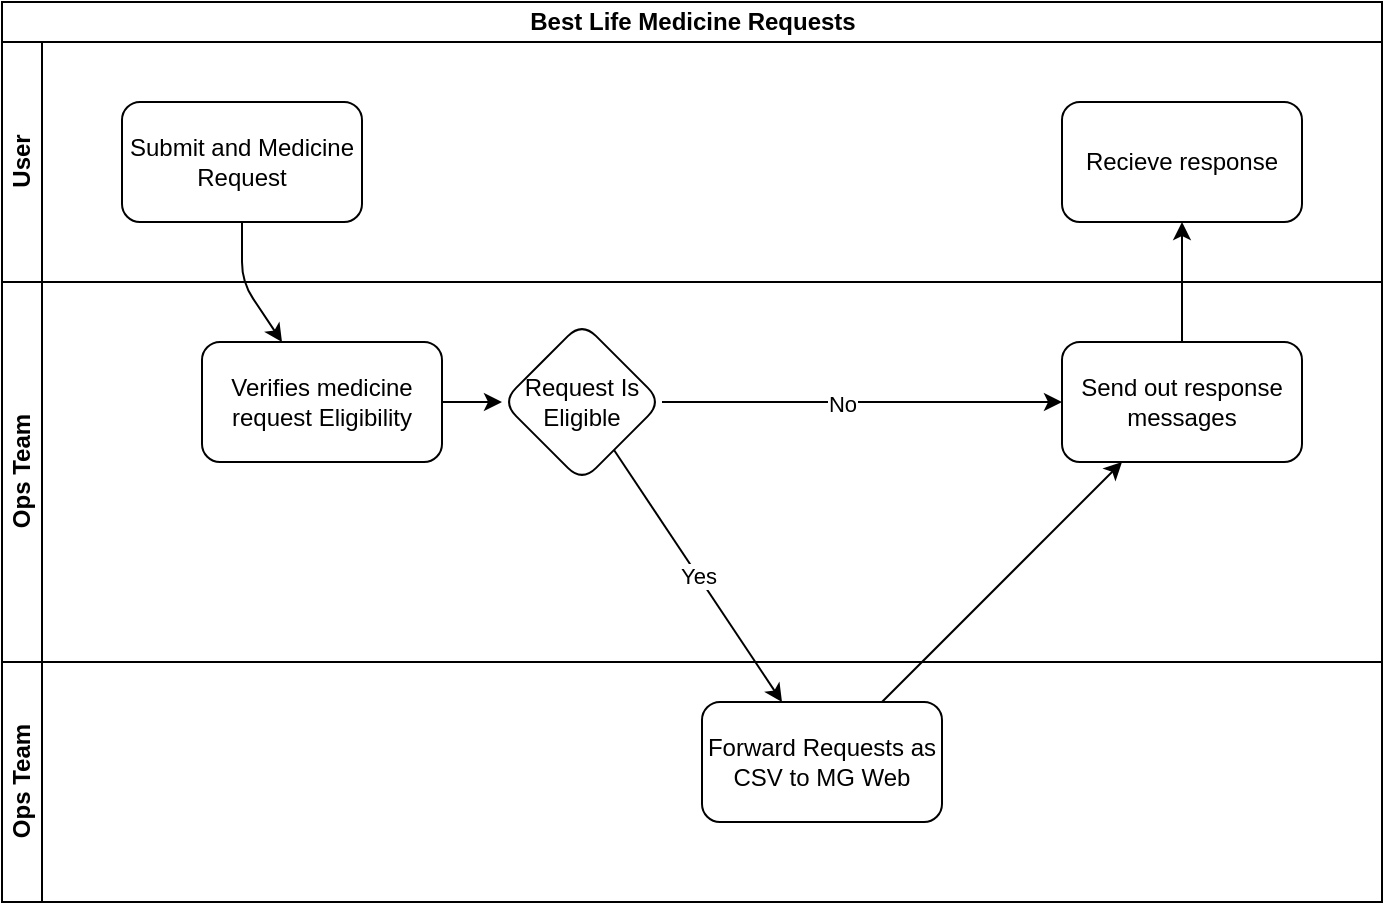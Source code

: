 <mxfile>
    <diagram id="3mzBDmMajUR0SLwyf7ds" name="Page-1">
        <mxGraphModel dx="765" dy="761" grid="1" gridSize="10" guides="1" tooltips="1" connect="1" arrows="1" fold="1" page="1" pageScale="1" pageWidth="827" pageHeight="1169" math="0" shadow="0">
            <root>
                <mxCell id="0"/>
                <mxCell id="1" parent="0"/>
                <mxCell id="2" value="Best Life Medicine Requests" style="swimlane;childLayout=stackLayout;resizeParent=1;resizeParentMax=0;horizontal=1;startSize=20;horizontalStack=0;html=1;swimlaneFillColor=#FFFFFF;" parent="1" vertex="1">
                    <mxGeometry x="180" y="210" width="690" height="450" as="geometry"/>
                </mxCell>
                <mxCell id="3" value="User" style="swimlane;startSize=20;horizontal=0;html=1;" parent="2" vertex="1">
                    <mxGeometry y="20" width="690" height="120" as="geometry"/>
                </mxCell>
                <mxCell id="6" value="Submit and Medicine Request" style="rounded=1;whiteSpace=wrap;html=1;" parent="3" vertex="1">
                    <mxGeometry x="60" y="30" width="120" height="60" as="geometry"/>
                </mxCell>
                <mxCell id="17" value="Recieve response" style="whiteSpace=wrap;html=1;rounded=1;" parent="3" vertex="1">
                    <mxGeometry x="530" y="30" width="120" height="60" as="geometry"/>
                </mxCell>
                <mxCell id="4" value="Ops Team" style="swimlane;startSize=20;horizontal=0;html=1;" parent="2" vertex="1">
                    <mxGeometry y="140" width="690" height="190" as="geometry"/>
                </mxCell>
                <mxCell id="12" value="" style="edgeStyle=none;html=1;" parent="4" source="7" target="11" edge="1">
                    <mxGeometry relative="1" as="geometry"/>
                </mxCell>
                <mxCell id="7" value="Verifies medicine request Eligibility" style="whiteSpace=wrap;html=1;rounded=1;" parent="4" vertex="1">
                    <mxGeometry x="100" y="30" width="120" height="60" as="geometry"/>
                </mxCell>
                <mxCell id="19" style="edgeStyle=none;html=1;entryX=0;entryY=0.5;entryDx=0;entryDy=0;" parent="4" source="11" target="15" edge="1">
                    <mxGeometry relative="1" as="geometry"/>
                </mxCell>
                <mxCell id="20" value="No" style="edgeLabel;html=1;align=center;verticalAlign=middle;resizable=0;points=[];" parent="19" vertex="1" connectable="0">
                    <mxGeometry x="-0.1" y="-1" relative="1" as="geometry">
                        <mxPoint as="offset"/>
                    </mxGeometry>
                </mxCell>
                <mxCell id="11" value="Request Is Eligible" style="rhombus;whiteSpace=wrap;html=1;rounded=1;" parent="4" vertex="1">
                    <mxGeometry x="250" y="20" width="80" height="80" as="geometry"/>
                </mxCell>
                <mxCell id="15" value="Send out response messages" style="whiteSpace=wrap;html=1;rounded=1;" parent="4" vertex="1">
                    <mxGeometry x="530" y="30" width="120" height="60" as="geometry"/>
                </mxCell>
                <mxCell id="8" value="" style="edgeStyle=none;html=1;" parent="2" source="6" target="7" edge="1">
                    <mxGeometry relative="1" as="geometry">
                        <Array as="points">
                            <mxPoint x="120" y="140"/>
                        </Array>
                    </mxGeometry>
                </mxCell>
                <mxCell id="9" value="Ops Team" style="swimlane;startSize=20;horizontal=0;html=1;" parent="2" vertex="1">
                    <mxGeometry y="330" width="690" height="120" as="geometry"/>
                </mxCell>
                <mxCell id="13" value="Forward Requests as CSV to MG Web" style="whiteSpace=wrap;html=1;rounded=1;" parent="9" vertex="1">
                    <mxGeometry x="350" y="20" width="120" height="60" as="geometry"/>
                </mxCell>
                <mxCell id="18" value="" style="edgeStyle=none;html=1;" parent="2" source="15" target="17" edge="1">
                    <mxGeometry relative="1" as="geometry"/>
                </mxCell>
                <mxCell id="14" value="Yes" style="edgeStyle=none;html=1;" parent="2" source="11" target="13" edge="1">
                    <mxGeometry relative="1" as="geometry"/>
                </mxCell>
                <mxCell id="16" value="" style="edgeStyle=none;html=1;" parent="2" source="13" target="15" edge="1">
                    <mxGeometry relative="1" as="geometry"/>
                </mxCell>
            </root>
        </mxGraphModel>
    </diagram>
    <diagram id="y6MhyGzMiUNJ3sAJJOmQ" name="Page-2">
        <mxGraphModel dx="1109" dy="813" grid="1" gridSize="10" guides="1" tooltips="1" connect="1" arrows="1" fold="1" page="1" pageScale="1" pageWidth="827" pageHeight="1169" math="0" shadow="0">
            <root>
                <mxCell id="0"/>
                <mxCell id="1" parent="0"/>
            </root>
        </mxGraphModel>
    </diagram>
</mxfile>